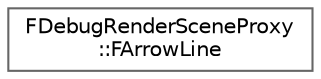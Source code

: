 digraph "Graphical Class Hierarchy"
{
 // INTERACTIVE_SVG=YES
 // LATEX_PDF_SIZE
  bgcolor="transparent";
  edge [fontname=Helvetica,fontsize=10,labelfontname=Helvetica,labelfontsize=10];
  node [fontname=Helvetica,fontsize=10,shape=box,height=0.2,width=0.4];
  rankdir="LR";
  Node0 [id="Node000000",label="FDebugRenderSceneProxy\l::FArrowLine",height=0.2,width=0.4,color="grey40", fillcolor="white", style="filled",URL="$de/de7/structFDebugRenderSceneProxy_1_1FArrowLine.html",tooltip="Struct to hold info about arrowed lines to render."];
}
